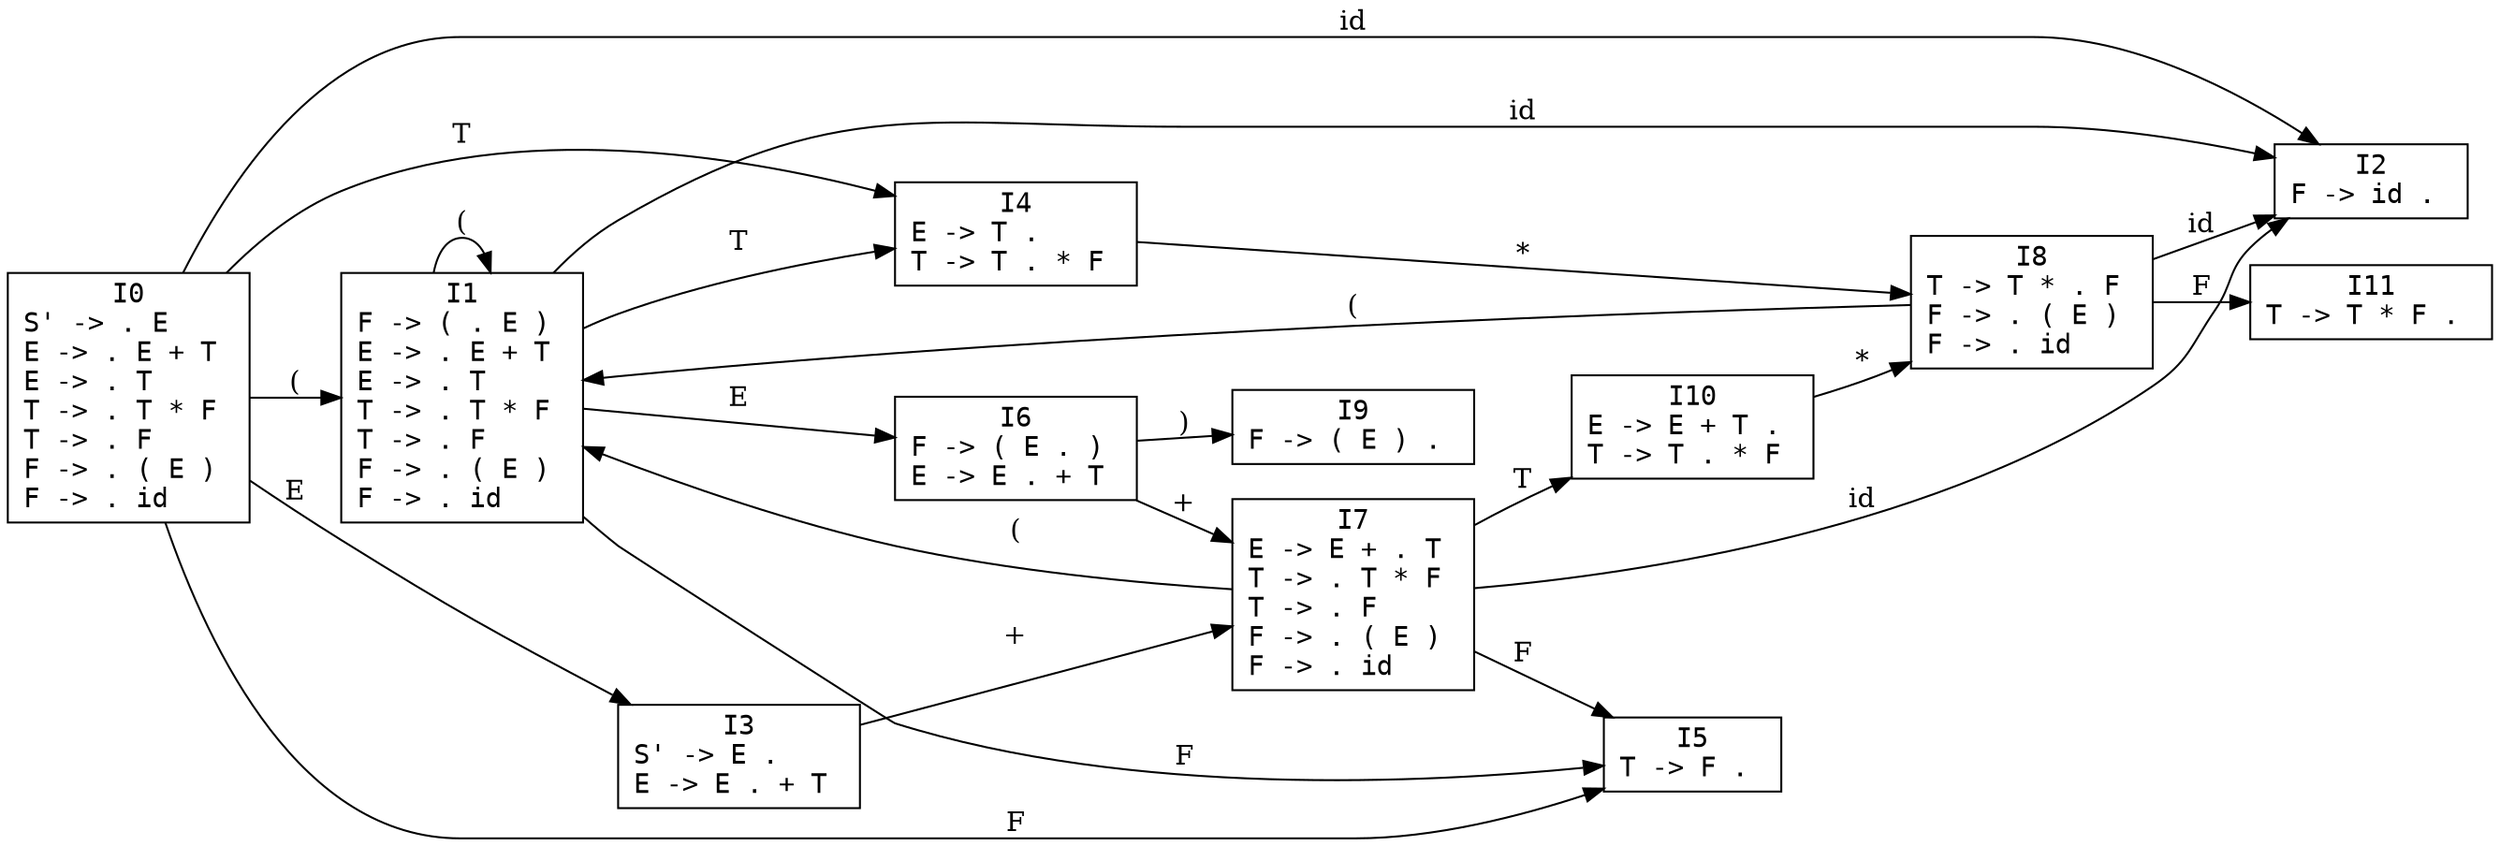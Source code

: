 digraph DFA {
  rankdir=LR;
  node [shape=box, fontname="monospace"];
  I0 [label="I0\nS' -> . E \lE -> . E + T \lE -> . T \lT -> . T * F \lT -> . F \lF -> . ( E ) \lF -> . id \l"];
  I1 [label="I1\nF -> ( . E ) \lE -> . E + T \lE -> . T \lT -> . T * F \lT -> . F \lF -> . ( E ) \lF -> . id \l"];
  I2 [label="I2\nF -> id . \l"];
  I3 [label="I3\nS' -> E . \lE -> E . + T \l"];
  I4 [label="I4\nE -> T . \lT -> T . * F \l"];
  I5 [label="I5\nT -> F . \l"];
  I6 [label="I6\nF -> ( E . ) \lE -> E . + T \l"];
  I7 [label="I7\nE -> E + . T \lT -> . T * F \lT -> . F \lF -> . ( E ) \lF -> . id \l"];
  I8 [label="I8\nT -> T * . F \lF -> . ( E ) \lF -> . id \l"];
  I9 [label="I9\nF -> ( E ) . \l"];
  I10 [label="I10\nE -> E + T . \lT -> T . * F \l"];
  I11 [label="I11\nT -> T * F . \l"];
  I0 -> I1 [label="("];
  I0 -> I2 [label="id"];
  I0 -> I3 [label="E"];
  I0 -> I4 [label="T"];
  I0 -> I5 [label="F"];
  I1 -> I6 [label="E"];
  I1 -> I4 [label="T"];
  I1 -> I5 [label="F"];
  I1 -> I1 [label="("];
  I1 -> I2 [label="id"];
  I3 -> I7 [label="+"];
  I4 -> I8 [label="*"];
  I6 -> I9 [label=")"];
  I6 -> I7 [label="+"];
  I7 -> I10 [label="T"];
  I7 -> I5 [label="F"];
  I7 -> I1 [label="("];
  I7 -> I2 [label="id"];
  I8 -> I11 [label="F"];
  I8 -> I1 [label="("];
  I8 -> I2 [label="id"];
  I10 -> I8 [label="*"];
}
